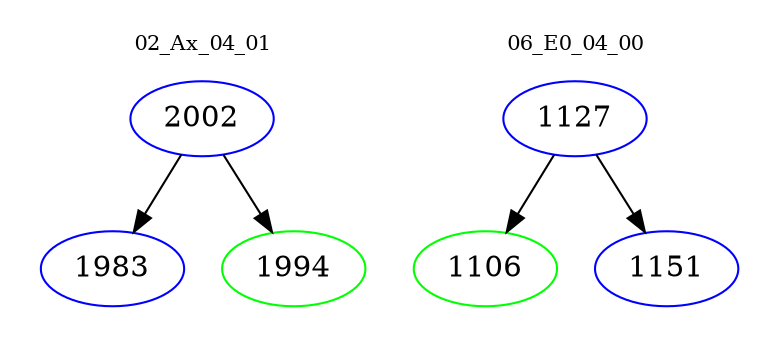 digraph{
subgraph cluster_0 {
color = white
label = "02_Ax_04_01";
fontsize=10;
T0_2002 [label="2002", color="blue"]
T0_2002 -> T0_1983 [color="black"]
T0_1983 [label="1983", color="blue"]
T0_2002 -> T0_1994 [color="black"]
T0_1994 [label="1994", color="green"]
}
subgraph cluster_1 {
color = white
label = "06_E0_04_00";
fontsize=10;
T1_1127 [label="1127", color="blue"]
T1_1127 -> T1_1106 [color="black"]
T1_1106 [label="1106", color="green"]
T1_1127 -> T1_1151 [color="black"]
T1_1151 [label="1151", color="blue"]
}
}
